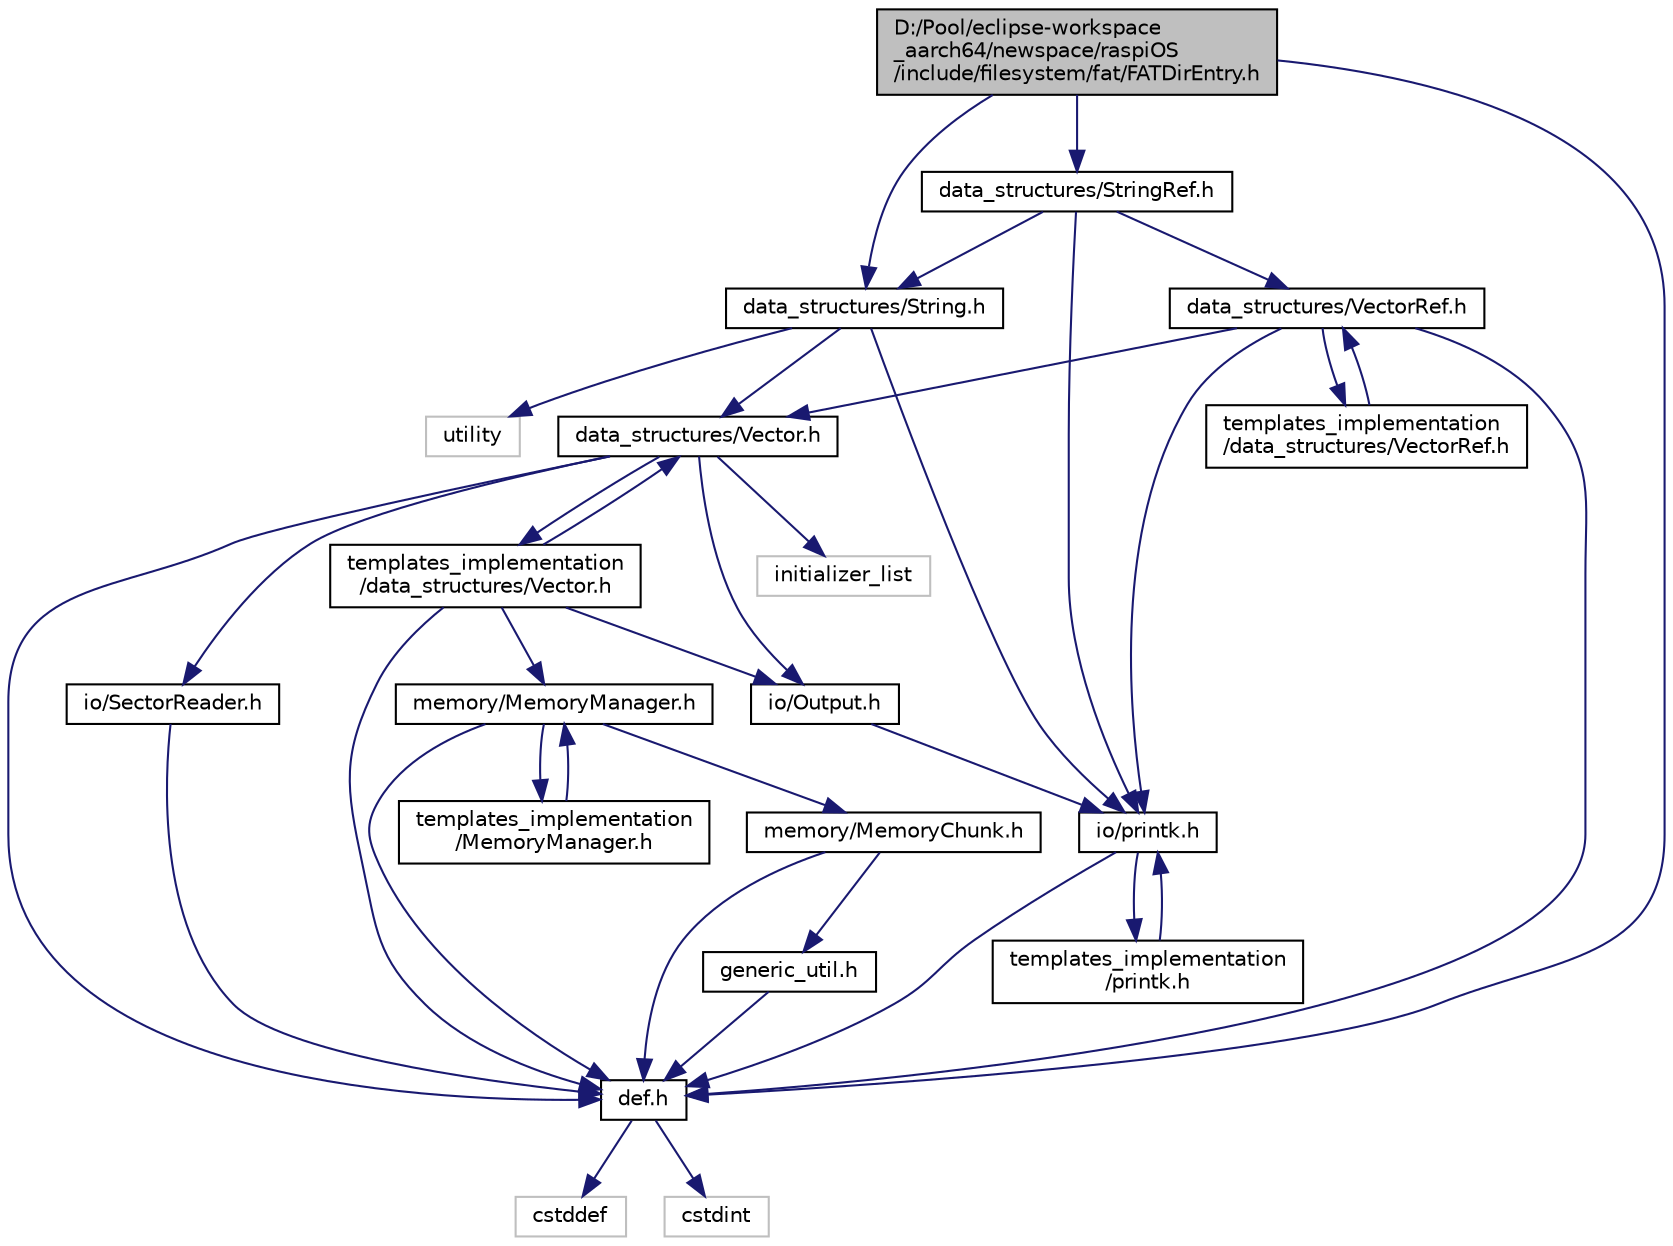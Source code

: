 digraph "D:/Pool/eclipse-workspace_aarch64/newspace/raspiOS/include/filesystem/fat/FATDirEntry.h"
{
  edge [fontname="Helvetica",fontsize="10",labelfontname="Helvetica",labelfontsize="10"];
  node [fontname="Helvetica",fontsize="10",shape=record];
  Node1098 [label="D:/Pool/eclipse-workspace\l_aarch64/newspace/raspiOS\l/include/filesystem/fat/FATDirEntry.h",height=0.2,width=0.4,color="black", fillcolor="grey75", style="filled", fontcolor="black"];
  Node1098 -> Node1099 [color="midnightblue",fontsize="10",style="solid",fontname="Helvetica"];
  Node1099 [label="def.h",height=0.2,width=0.4,color="black", fillcolor="white", style="filled",URL="$d4/da4/def_8h.html"];
  Node1099 -> Node1100 [color="midnightblue",fontsize="10",style="solid",fontname="Helvetica"];
  Node1100 [label="cstddef",height=0.2,width=0.4,color="grey75", fillcolor="white", style="filled"];
  Node1099 -> Node1101 [color="midnightblue",fontsize="10",style="solid",fontname="Helvetica"];
  Node1101 [label="cstdint",height=0.2,width=0.4,color="grey75", fillcolor="white", style="filled"];
  Node1098 -> Node1102 [color="midnightblue",fontsize="10",style="solid",fontname="Helvetica"];
  Node1102 [label="data_structures/String.h",height=0.2,width=0.4,color="black", fillcolor="white", style="filled",URL="$db/db5/_string_8h.html"];
  Node1102 -> Node1103 [color="midnightblue",fontsize="10",style="solid",fontname="Helvetica"];
  Node1103 [label="data_structures/Vector.h",height=0.2,width=0.4,color="black", fillcolor="white", style="filled",URL="$d0/d70/data__structures_2_vector_8h.html"];
  Node1103 -> Node1099 [color="midnightblue",fontsize="10",style="solid",fontname="Helvetica"];
  Node1103 -> Node1104 [color="midnightblue",fontsize="10",style="solid",fontname="Helvetica"];
  Node1104 [label="initializer_list",height=0.2,width=0.4,color="grey75", fillcolor="white", style="filled"];
  Node1103 -> Node1105 [color="midnightblue",fontsize="10",style="solid",fontname="Helvetica"];
  Node1105 [label="io/SectorReader.h",height=0.2,width=0.4,color="black", fillcolor="white", style="filled",URL="$db/d73/_sector_reader_8h.html"];
  Node1105 -> Node1099 [color="midnightblue",fontsize="10",style="solid",fontname="Helvetica"];
  Node1103 -> Node1106 [color="midnightblue",fontsize="10",style="solid",fontname="Helvetica"];
  Node1106 [label="io/Output.h",height=0.2,width=0.4,color="black", fillcolor="white", style="filled",URL="$d6/d77/_output_8h.html"];
  Node1106 -> Node1107 [color="midnightblue",fontsize="10",style="solid",fontname="Helvetica"];
  Node1107 [label="io/printk.h",height=0.2,width=0.4,color="black", fillcolor="white", style="filled",URL="$dd/d17/io_2printk_8h.html"];
  Node1107 -> Node1099 [color="midnightblue",fontsize="10",style="solid",fontname="Helvetica"];
  Node1107 -> Node1108 [color="midnightblue",fontsize="10",style="solid",fontname="Helvetica"];
  Node1108 [label="templates_implementation\l/printk.h",height=0.2,width=0.4,color="black", fillcolor="white", style="filled",URL="$d7/d95/templates__implementation_2printk_8h.html"];
  Node1108 -> Node1107 [color="midnightblue",fontsize="10",style="solid",fontname="Helvetica"];
  Node1103 -> Node1109 [color="midnightblue",fontsize="10",style="solid",fontname="Helvetica"];
  Node1109 [label="templates_implementation\l/data_structures/Vector.h",height=0.2,width=0.4,color="black", fillcolor="white", style="filled",URL="$d6/d5d/templates__implementation_2data__structures_2_vector_8h.html"];
  Node1109 -> Node1099 [color="midnightblue",fontsize="10",style="solid",fontname="Helvetica"];
  Node1109 -> Node1103 [color="midnightblue",fontsize="10",style="solid",fontname="Helvetica"];
  Node1109 -> Node1110 [color="midnightblue",fontsize="10",style="solid",fontname="Helvetica"];
  Node1110 [label="memory/MemoryManager.h",height=0.2,width=0.4,color="black", fillcolor="white", style="filled",URL="$d6/d76/memory_2_memory_manager_8h.html"];
  Node1110 -> Node1099 [color="midnightblue",fontsize="10",style="solid",fontname="Helvetica"];
  Node1110 -> Node1111 [color="midnightblue",fontsize="10",style="solid",fontname="Helvetica"];
  Node1111 [label="memory/MemoryChunk.h",height=0.2,width=0.4,color="black", fillcolor="white", style="filled",URL="$d9/df6/_memory_chunk_8h.html"];
  Node1111 -> Node1099 [color="midnightblue",fontsize="10",style="solid",fontname="Helvetica"];
  Node1111 -> Node1112 [color="midnightblue",fontsize="10",style="solid",fontname="Helvetica"];
  Node1112 [label="generic_util.h",height=0.2,width=0.4,color="black", fillcolor="white", style="filled",URL="$d6/d93/generic__util_8h.html"];
  Node1112 -> Node1099 [color="midnightblue",fontsize="10",style="solid",fontname="Helvetica"];
  Node1110 -> Node1113 [color="midnightblue",fontsize="10",style="solid",fontname="Helvetica"];
  Node1113 [label="templates_implementation\l/MemoryManager.h",height=0.2,width=0.4,color="black", fillcolor="white", style="filled",URL="$dd/d2b/templates__implementation_2_memory_manager_8h.html"];
  Node1113 -> Node1110 [color="midnightblue",fontsize="10",style="solid",fontname="Helvetica"];
  Node1109 -> Node1106 [color="midnightblue",fontsize="10",style="solid",fontname="Helvetica"];
  Node1102 -> Node1107 [color="midnightblue",fontsize="10",style="solid",fontname="Helvetica"];
  Node1102 -> Node1114 [color="midnightblue",fontsize="10",style="solid",fontname="Helvetica"];
  Node1114 [label="utility",height=0.2,width=0.4,color="grey75", fillcolor="white", style="filled"];
  Node1098 -> Node1115 [color="midnightblue",fontsize="10",style="solid",fontname="Helvetica"];
  Node1115 [label="data_structures/StringRef.h",height=0.2,width=0.4,color="black", fillcolor="white", style="filled",URL="$da/d55/_string_ref_8h.html"];
  Node1115 -> Node1116 [color="midnightblue",fontsize="10",style="solid",fontname="Helvetica"];
  Node1116 [label="data_structures/VectorRef.h",height=0.2,width=0.4,color="black", fillcolor="white", style="filled",URL="$da/d95/data__structures_2_vector_ref_8h.html"];
  Node1116 -> Node1099 [color="midnightblue",fontsize="10",style="solid",fontname="Helvetica"];
  Node1116 -> Node1103 [color="midnightblue",fontsize="10",style="solid",fontname="Helvetica"];
  Node1116 -> Node1107 [color="midnightblue",fontsize="10",style="solid",fontname="Helvetica"];
  Node1116 -> Node1117 [color="midnightblue",fontsize="10",style="solid",fontname="Helvetica"];
  Node1117 [label="templates_implementation\l/data_structures/VectorRef.h",height=0.2,width=0.4,color="black", fillcolor="white", style="filled",URL="$d0/d4d/templates__implementation_2data__structures_2_vector_ref_8h.html"];
  Node1117 -> Node1116 [color="midnightblue",fontsize="10",style="solid",fontname="Helvetica"];
  Node1115 -> Node1102 [color="midnightblue",fontsize="10",style="solid",fontname="Helvetica"];
  Node1115 -> Node1107 [color="midnightblue",fontsize="10",style="solid",fontname="Helvetica"];
}
